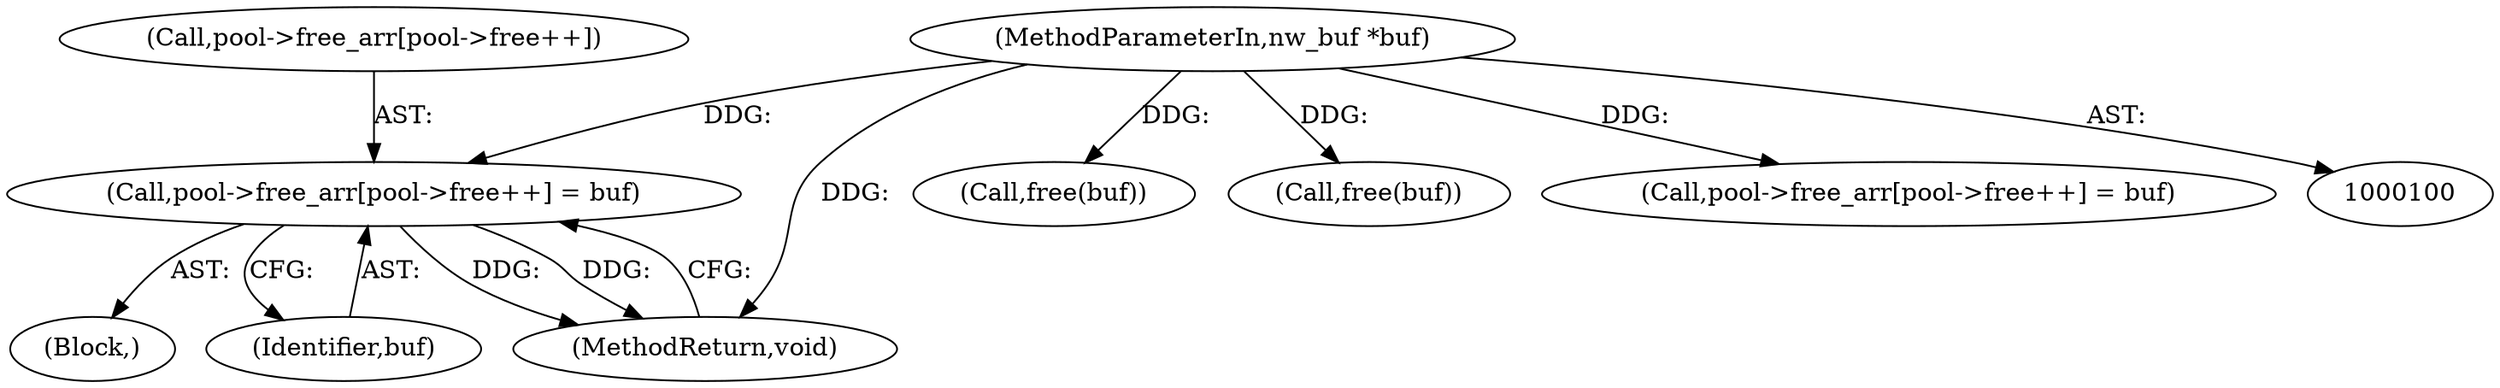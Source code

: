 digraph "0_viabtc_exchange_server_4a7c27bfe98f409623d4d857894d017ff0672cc9#diff-515c81af848352583bff286d6224875f@API" {
"1000163" [label="(Call,pool->free_arr[pool->free++] = buf)"];
"1000102" [label="(MethodParameterIn,nw_buf *buf)"];
"1000179" [label="(Call,free(buf))"];
"1000152" [label="(Block,)"];
"1000175" [label="(Call,free(buf))"];
"1000113" [label="(Call,pool->free_arr[pool->free++] = buf)"];
"1000163" [label="(Call,pool->free_arr[pool->free++] = buf)"];
"1000172" [label="(Identifier,buf)"];
"1000164" [label="(Call,pool->free_arr[pool->free++])"];
"1000102" [label="(MethodParameterIn,nw_buf *buf)"];
"1000181" [label="(MethodReturn,void)"];
"1000163" -> "1000152"  [label="AST: "];
"1000163" -> "1000172"  [label="CFG: "];
"1000164" -> "1000163"  [label="AST: "];
"1000172" -> "1000163"  [label="AST: "];
"1000181" -> "1000163"  [label="CFG: "];
"1000163" -> "1000181"  [label="DDG: "];
"1000163" -> "1000181"  [label="DDG: "];
"1000102" -> "1000163"  [label="DDG: "];
"1000102" -> "1000100"  [label="AST: "];
"1000102" -> "1000181"  [label="DDG: "];
"1000102" -> "1000113"  [label="DDG: "];
"1000102" -> "1000175"  [label="DDG: "];
"1000102" -> "1000179"  [label="DDG: "];
}
